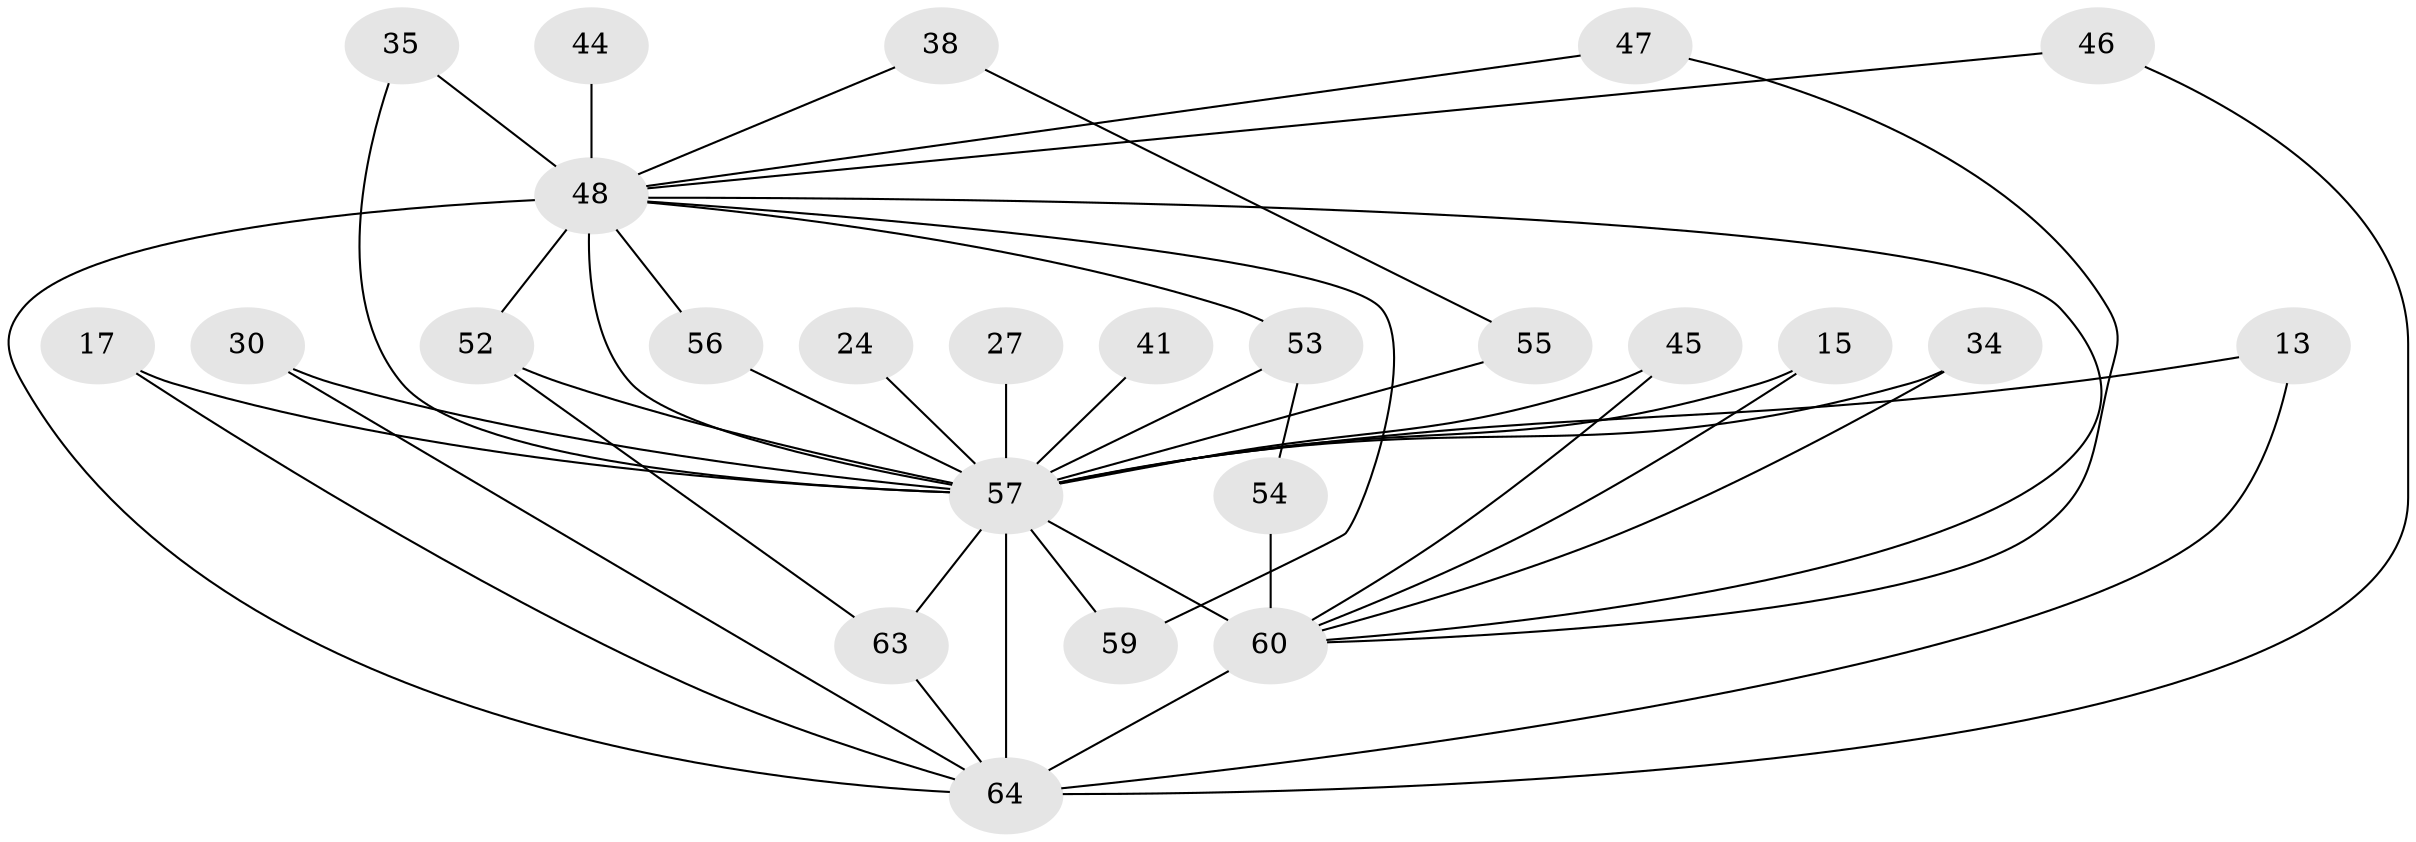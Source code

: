 // original degree distribution, {14: 0.03125, 20: 0.015625, 16: 0.03125, 15: 0.03125, 13: 0.015625, 25: 0.015625, 21: 0.015625, 3: 0.21875, 4: 0.09375, 2: 0.515625, 5: 0.015625}
// Generated by graph-tools (version 1.1) at 2025/47/03/04/25 21:47:38]
// undirected, 25 vertices, 44 edges
graph export_dot {
graph [start="1"]
  node [color=gray90,style=filled];
  13;
  15;
  17;
  24;
  27;
  30;
  34 [super="+28"];
  35;
  38;
  41 [super="+19"];
  44;
  45 [super="+42"];
  46;
  47;
  48 [super="+22+7"];
  52 [super="+51"];
  53 [super="+16+50"];
  54 [super="+20"];
  55 [super="+40+18"];
  56 [super="+37"];
  57 [super="+31+10+14"];
  59;
  60 [super="+43+29+8"];
  63 [super="+33+61"];
  64 [super="+62+6"];
  13 -- 57;
  13 -- 64;
  15 -- 57;
  15 -- 60;
  17 -- 57;
  17 -- 64;
  24 -- 57 [weight=2];
  27 -- 57 [weight=2];
  30 -- 57;
  30 -- 64;
  34 -- 57;
  34 -- 60 [weight=2];
  35 -- 57;
  35 -- 48;
  38 -- 55;
  38 -- 48;
  41 -- 57 [weight=3];
  44 -- 48 [weight=2];
  45 -- 57 [weight=2];
  45 -- 60;
  46 -- 64;
  46 -- 48;
  47 -- 60;
  47 -- 48;
  48 -- 57 [weight=15];
  48 -- 64 [weight=6];
  48 -- 53 [weight=3];
  48 -- 56 [weight=2];
  48 -- 59;
  48 -- 60 [weight=6];
  48 -- 52 [weight=3];
  52 -- 57;
  52 -- 63;
  53 -- 57 [weight=3];
  53 -- 54;
  54 -- 60 [weight=2];
  55 -- 57 [weight=6];
  56 -- 57;
  57 -- 59;
  57 -- 60 [weight=8];
  57 -- 64 [weight=7];
  57 -- 63 [weight=2];
  60 -- 64 [weight=6];
  63 -- 64 [weight=4];
}
